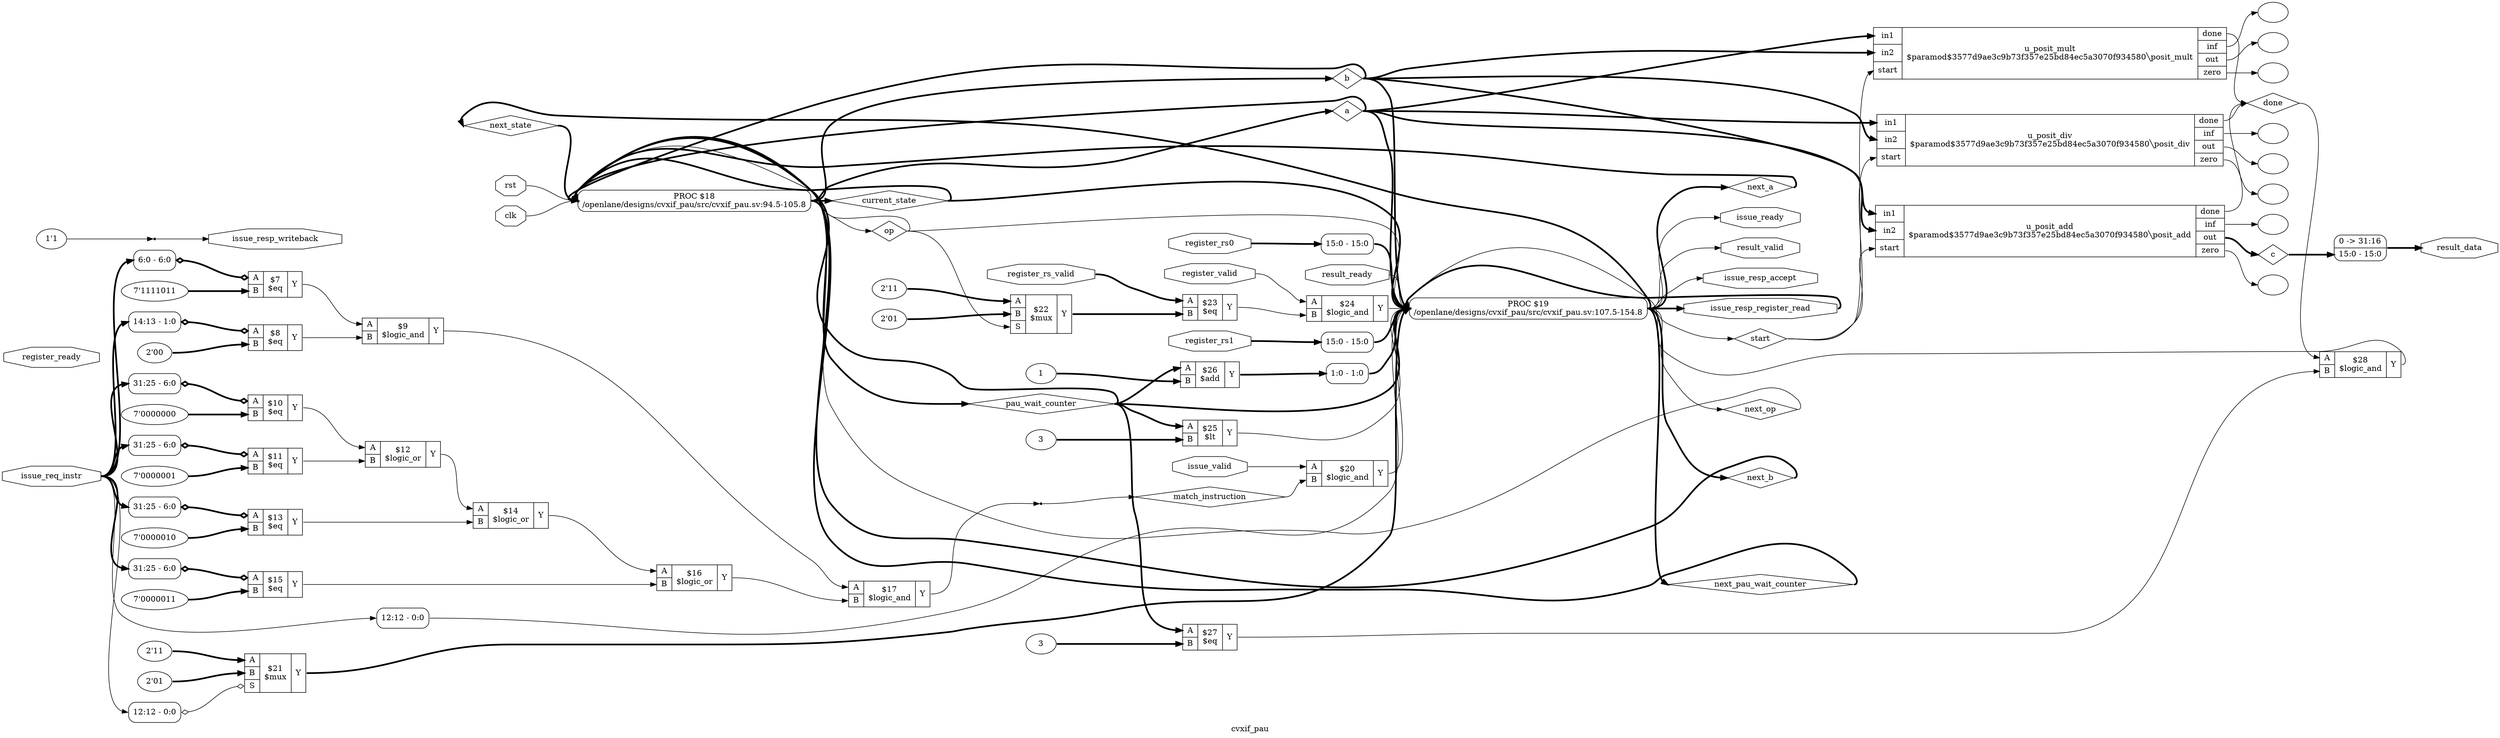 digraph "cvxif_pau" {
label="cvxif_pau";
rankdir="LR";
remincross=true;
n58 [ shape=diamond, label="next_state", color="black", fontcolor="black" ];
n59 [ shape=diamond, label="current_state", color="black", fontcolor="black" ];
n60 [ shape=diamond, label="match_instruction", color="black", fontcolor="black" ];
n61 [ shape=diamond, label="next_pau_wait_counter", color="black", fontcolor="black" ];
n62 [ shape=diamond, label="pau_wait_counter", color="black", fontcolor="black" ];
n63 [ shape=diamond, label="done", color="black", fontcolor="black" ];
n64 [ shape=diamond, label="start", color="black", fontcolor="black" ];
n65 [ shape=diamond, label="c", color="black", fontcolor="black" ];
n66 [ shape=diamond, label="next_b", color="black", fontcolor="black" ];
n67 [ shape=diamond, label="next_a", color="black", fontcolor="black" ];
n68 [ shape=diamond, label="b", color="black", fontcolor="black" ];
n69 [ shape=diamond, label="a", color="black", fontcolor="black" ];
n70 [ shape=diamond, label="next_op", color="black", fontcolor="black" ];
n71 [ shape=diamond, label="op", color="black", fontcolor="black" ];
n72 [ shape=octagon, label="result_data", color="black", fontcolor="black" ];
n73 [ shape=octagon, label="result_ready", color="black", fontcolor="black" ];
n74 [ shape=octagon, label="result_valid", color="black", fontcolor="black" ];
n75 [ shape=octagon, label="register_rs_valid", color="black", fontcolor="black" ];
n76 [ shape=octagon, label="register_rs1", color="black", fontcolor="black" ];
n77 [ shape=octagon, label="register_rs0", color="black", fontcolor="black" ];
n78 [ shape=octagon, label="register_ready", color="black", fontcolor="black" ];
n79 [ shape=octagon, label="register_valid", color="black", fontcolor="black" ];
n80 [ shape=octagon, label="issue_resp_register_read", color="black", fontcolor="black" ];
n81 [ shape=octagon, label="issue_resp_writeback", color="black", fontcolor="black" ];
n82 [ shape=octagon, label="issue_resp_accept", color="black", fontcolor="black" ];
n83 [ shape=octagon, label="issue_req_instr", color="black", fontcolor="black" ];
n84 [ shape=octagon, label="issue_ready", color="black", fontcolor="black" ];
n85 [ shape=octagon, label="issue_valid", color="black", fontcolor="black" ];
n86 [ shape=octagon, label="rst", color="black", fontcolor="black" ];
n87 [ shape=octagon, label="clk", color="black", fontcolor="black" ];
c91 [ shape=record, label="{{<p88> A|<p89> B}|$28\n$logic_and|{<p90> Y}}",  ];
v0 [ label="3" ];
c92 [ shape=record, label="{{<p88> A|<p89> B}|$27\n$eq|{<p90> Y}}",  ];
v1 [ label="1" ];
c93 [ shape=record, label="{{<p88> A|<p89> B}|$26\n$add|{<p90> Y}}",  ];
v2 [ label="3" ];
c94 [ shape=record, label="{{<p88> A|<p89> B}|$25\n$lt|{<p90> Y}}",  ];
c95 [ shape=record, label="{{<p88> A|<p89> B}|$24\n$logic_and|{<p90> Y}}",  ];
c96 [ shape=record, label="{{<p88> A|<p89> B}|$23\n$eq|{<p90> Y}}",  ];
v3 [ label="2'01" ];
v4 [ label="2'11" ];
c98 [ shape=record, label="{{<p88> A|<p89> B|<p97> S}|$22\n$mux|{<p90> Y}}",  ];
v6 [ label="2'01" ];
v7 [ label="2'11" ];
c99 [ shape=record, label="{{<p88> A|<p89> B|<p97> S}|$21\n$mux|{<p90> Y}}",  ];
x5 [ shape=record, style=rounded, label="<s0> 12:12 - 0:0 ", color="black", fontcolor="black" ];
x5:e -> c99:p97:w [arrowhead=odiamond, arrowtail=odiamond, dir=both, color="black", fontcolor="black", label=""];
c100 [ shape=record, label="{{<p88> A|<p89> B}|$20\n$logic_and|{<p90> Y}}",  ];
c101 [ shape=record, label="{{<p88> A|<p89> B}|$17\n$logic_and|{<p90> Y}}",  ];
c102 [ shape=record, label="{{<p88> A|<p89> B}|$16\n$logic_or|{<p90> Y}}",  ];
v8 [ label="7'0000011" ];
c103 [ shape=record, label="{{<p88> A|<p89> B}|$15\n$eq|{<p90> Y}}",  ];
x9 [ shape=record, style=rounded, label="<s0> 31:25 - 6:0 ", color="black", fontcolor="black" ];
x9:e -> c103:p88:w [arrowhead=odiamond, arrowtail=odiamond, dir=both, color="black", fontcolor="black", style="setlinewidth(3)", label=""];
c104 [ shape=record, label="{{<p88> A|<p89> B}|$14\n$logic_or|{<p90> Y}}",  ];
v10 [ label="7'0000010" ];
c105 [ shape=record, label="{{<p88> A|<p89> B}|$13\n$eq|{<p90> Y}}",  ];
x11 [ shape=record, style=rounded, label="<s0> 31:25 - 6:0 ", color="black", fontcolor="black" ];
x11:e -> c105:p88:w [arrowhead=odiamond, arrowtail=odiamond, dir=both, color="black", fontcolor="black", style="setlinewidth(3)", label=""];
c106 [ shape=record, label="{{<p88> A|<p89> B}|$12\n$logic_or|{<p90> Y}}",  ];
v12 [ label="7'0000001" ];
c107 [ shape=record, label="{{<p88> A|<p89> B}|$11\n$eq|{<p90> Y}}",  ];
x13 [ shape=record, style=rounded, label="<s0> 31:25 - 6:0 ", color="black", fontcolor="black" ];
x13:e -> c107:p88:w [arrowhead=odiamond, arrowtail=odiamond, dir=both, color="black", fontcolor="black", style="setlinewidth(3)", label=""];
v14 [ label="7'0000000" ];
c108 [ shape=record, label="{{<p88> A|<p89> B}|$10\n$eq|{<p90> Y}}",  ];
x15 [ shape=record, style=rounded, label="<s0> 31:25 - 6:0 ", color="black", fontcolor="black" ];
x15:e -> c108:p88:w [arrowhead=odiamond, arrowtail=odiamond, dir=both, color="black", fontcolor="black", style="setlinewidth(3)", label=""];
c109 [ shape=record, label="{{<p88> A|<p89> B}|$9\n$logic_and|{<p90> Y}}",  ];
v16 [ label="2'00" ];
c110 [ shape=record, label="{{<p88> A|<p89> B}|$8\n$eq|{<p90> Y}}",  ];
x17 [ shape=record, style=rounded, label="<s0> 14:13 - 1:0 ", color="black", fontcolor="black" ];
x17:e -> c110:p88:w [arrowhead=odiamond, arrowtail=odiamond, dir=both, color="black", fontcolor="black", style="setlinewidth(3)", label=""];
v18 [ label="7'1111011" ];
c111 [ shape=record, label="{{<p88> A|<p89> B}|$7\n$eq|{<p90> Y}}",  ];
x19 [ shape=record, style=rounded, label="<s0> 6:0 - 6:0 ", color="black", fontcolor="black" ];
x19:e -> c111:p88:w [arrowhead=odiamond, arrowtail=odiamond, dir=both, color="black", fontcolor="black", style="setlinewidth(3)", label=""];
v20 [ label="" ];
v21 [ label="" ];
v22 [ label="" ];
c117 [ shape=record, label="{{<p112> in1|<p113> in2|<p64> start}|u_posit_div\n$paramod$3577d9ae3c9b73f357e25bd84ec5a3070f934580&#9586;posit_div|{<p63> done|<p114> inf|<p115> out|<p116> zero}}",  ];
v23 [ label="" ];
v24 [ label="" ];
v25 [ label="" ];
c118 [ shape=record, label="{{<p112> in1|<p113> in2|<p64> start}|u_posit_mult\n$paramod$3577d9ae3c9b73f357e25bd84ec5a3070f934580&#9586;posit_mult|{<p63> done|<p114> inf|<p115> out|<p116> zero}}",  ];
v26 [ label="" ];
v27 [ label="" ];
c119 [ shape=record, label="{{<p112> in1|<p113> in2|<p64> start}|u_posit_add\n$paramod$3577d9ae3c9b73f357e25bd84ec5a3070f934580&#9586;posit_add|{<p63> done|<p114> inf|<p115> out|<p116> zero}}",  ];
x29 [ shape=record, style=rounded, label="<s0> 12:12 - 0:0 ", color="black", fontcolor="black" ];
x30 [ shape=record, style=rounded, label="<s0> 1:0 - 1:0 ", color="black", fontcolor="black" ];
x31 [ shape=record, style=rounded, label="<s0> 15:0 - 15:0 ", color="black", fontcolor="black" ];
x32 [ shape=record, style=rounded, label="<s0> 15:0 - 15:0 ", color="black", fontcolor="black" ];
p28 [shape=box, style=rounded, label="PROC $19\n/openlane/designs/cvxif_pau/src/cvxif_pau.sv:107.5-154.8", ];
p33 [shape=box, style=rounded, label="PROC $18\n/openlane/designs/cvxif_pau/src/cvxif_pau.sv:94.5-105.8", ];
x34 [shape=point, ];
v35 [ label="1'1" ];
x36 [shape=point, ];
x37 [ shape=record, style=rounded, label="0 -&gt; 31:16 |<s0> 15:0 - 15:0 ", color="black", fontcolor="black" ];
c95:p90:e -> p28:w [color="black", fontcolor="black", label=""];
c96:p90:e -> c95:p89:w [color="black", fontcolor="black", label=""];
c98:p90:e -> c96:p89:w [color="black", fontcolor="black", style="setlinewidth(3)", label=""];
c99:p90:e -> p28:w [color="black", fontcolor="black", style="setlinewidth(3)", label=""];
c100:p90:e -> p28:w [color="black", fontcolor="black", label=""];
c91:p90:e -> p28:w [color="black", fontcolor="black", label=""];
c92:p90:e -> c91:p89:w [color="black", fontcolor="black", label=""];
c101:p90:e -> x34:w [color="black", fontcolor="black", label=""];
c102:p90:e -> c101:p89:w [color="black", fontcolor="black", label=""];
c103:p90:e -> c102:p89:w [color="black", fontcolor="black", label=""];
c93:p90:e -> x30:s0:w [color="black", fontcolor="black", style="setlinewidth(3)", label=""];
c104:p90:e -> c102:p88:w [color="black", fontcolor="black", label=""];
c105:p90:e -> c104:p89:w [color="black", fontcolor="black", label=""];
c106:p90:e -> c104:p88:w [color="black", fontcolor="black", label=""];
c107:p90:e -> c106:p89:w [color="black", fontcolor="black", label=""];
c108:p90:e -> c106:p88:w [color="black", fontcolor="black", label=""];
c109:p90:e -> c101:p88:w [color="black", fontcolor="black", label=""];
c110:p90:e -> c109:p89:w [color="black", fontcolor="black", label=""];
c111:p90:e -> c109:p88:w [color="black", fontcolor="black", label=""];
p28:e -> n58:w [color="black", fontcolor="black", style="setlinewidth(3)", label=""];
n58:e -> p33:w [color="black", fontcolor="black", style="setlinewidth(3)", label=""];
p33:e -> n59:w [color="black", fontcolor="black", style="setlinewidth(3)", label=""];
n59:e -> p28:w [color="black", fontcolor="black", style="setlinewidth(3)", label=""];
n59:e -> p33:w [color="black", fontcolor="black", style="setlinewidth(3)", label=""];
x34:e -> n60:w [color="black", fontcolor="black", label=""];
n60:e -> c100:p89:w [color="black", fontcolor="black", label=""];
p28:e -> n61:w [color="black", fontcolor="black", style="setlinewidth(3)", label=""];
n61:e -> p33:w [color="black", fontcolor="black", style="setlinewidth(3)", label=""];
p33:e -> n62:w [color="black", fontcolor="black", style="setlinewidth(3)", label=""];
n62:e -> c92:p88:w [color="black", fontcolor="black", style="setlinewidth(3)", label=""];
n62:e -> c93:p88:w [color="black", fontcolor="black", style="setlinewidth(3)", label=""];
n62:e -> c94:p88:w [color="black", fontcolor="black", style="setlinewidth(3)", label=""];
n62:e -> p28:w [color="black", fontcolor="black", style="setlinewidth(3)", label=""];
n62:e -> p33:w [color="black", fontcolor="black", style="setlinewidth(3)", label=""];
c117:p63:e -> n63:w [color="black", fontcolor="black", label=""];
c118:p63:e -> n63:w [color="black", fontcolor="black", label=""];
c119:p63:e -> n63:w [color="black", fontcolor="black", label=""];
n63:e -> c91:p88:w [color="black", fontcolor="black", label=""];
p28:e -> n64:w [color="black", fontcolor="black", label=""];
n64:e -> c117:p64:w [color="black", fontcolor="black", label=""];
n64:e -> c118:p64:w [color="black", fontcolor="black", label=""];
n64:e -> c119:p64:w [color="black", fontcolor="black", label=""];
c119:p115:e -> n65:w [color="black", fontcolor="black", style="setlinewidth(3)", label=""];
n65:e -> x37:s0:w [color="black", fontcolor="black", style="setlinewidth(3)", label=""];
p28:e -> n66:w [color="black", fontcolor="black", style="setlinewidth(3)", label=""];
n66:e -> p33:w [color="black", fontcolor="black", style="setlinewidth(3)", label=""];
p28:e -> n67:w [color="black", fontcolor="black", style="setlinewidth(3)", label=""];
n67:e -> p33:w [color="black", fontcolor="black", style="setlinewidth(3)", label=""];
p33:e -> n68:w [color="black", fontcolor="black", style="setlinewidth(3)", label=""];
n68:e -> c117:p113:w [color="black", fontcolor="black", style="setlinewidth(3)", label=""];
n68:e -> c118:p113:w [color="black", fontcolor="black", style="setlinewidth(3)", label=""];
n68:e -> c119:p113:w [color="black", fontcolor="black", style="setlinewidth(3)", label=""];
n68:e -> p28:w [color="black", fontcolor="black", style="setlinewidth(3)", label=""];
n68:e -> p33:w [color="black", fontcolor="black", style="setlinewidth(3)", label=""];
p33:e -> n69:w [color="black", fontcolor="black", style="setlinewidth(3)", label=""];
n69:e -> c117:p112:w [color="black", fontcolor="black", style="setlinewidth(3)", label=""];
n69:e -> c118:p112:w [color="black", fontcolor="black", style="setlinewidth(3)", label=""];
n69:e -> c119:p112:w [color="black", fontcolor="black", style="setlinewidth(3)", label=""];
n69:e -> p28:w [color="black", fontcolor="black", style="setlinewidth(3)", label=""];
n69:e -> p33:w [color="black", fontcolor="black", style="setlinewidth(3)", label=""];
p28:e -> n70:w [color="black", fontcolor="black", label=""];
n70:e -> p33:w [color="black", fontcolor="black", label=""];
p33:e -> n71:w [color="black", fontcolor="black", label=""];
n71:e -> c98:p97:w [color="black", fontcolor="black", label=""];
n71:e -> p28:w [color="black", fontcolor="black", label=""];
n71:e -> p33:w [color="black", fontcolor="black", label=""];
x37:e -> n72:w [color="black", fontcolor="black", style="setlinewidth(3)", label=""];
n73:e -> p28:w [color="black", fontcolor="black", label=""];
p28:e -> n74:w [color="black", fontcolor="black", label=""];
n75:e -> c96:p88:w [color="black", fontcolor="black", style="setlinewidth(3)", label=""];
n76:e -> x32:s0:w [color="black", fontcolor="black", style="setlinewidth(3)", label=""];
n77:e -> x31:s0:w [color="black", fontcolor="black", style="setlinewidth(3)", label=""];
n79:e -> c95:p88:w [color="black", fontcolor="black", label=""];
c94:p90:e -> p28:w [color="black", fontcolor="black", label=""];
p28:e -> n80:w [color="black", fontcolor="black", style="setlinewidth(3)", label=""];
n80:e -> p28:w [color="black", fontcolor="black", style="setlinewidth(3)", label=""];
x36:e -> n81:w [color="black", fontcolor="black", label=""];
p28:e -> n82:w [color="black", fontcolor="black", label=""];
n83:e -> x11:s0:w [color="black", fontcolor="black", style="setlinewidth(3)", label=""];
n83:e -> x13:s0:w [color="black", fontcolor="black", style="setlinewidth(3)", label=""];
n83:e -> x15:s0:w [color="black", fontcolor="black", style="setlinewidth(3)", label=""];
n83:e -> x17:s0:w [color="black", fontcolor="black", style="setlinewidth(3)", label=""];
n83:e -> x19:s0:w [color="black", fontcolor="black", style="setlinewidth(3)", label=""];
n83:e -> x29:s0:w [color="black", fontcolor="black", label=""];
n83:e -> x5:s0:w [color="black", fontcolor="black", label=""];
n83:e -> x9:s0:w [color="black", fontcolor="black", style="setlinewidth(3)", label=""];
p28:e -> n84:w [color="black", fontcolor="black", label=""];
n85:e -> c100:p88:w [color="black", fontcolor="black", label=""];
n86:e -> p33:w [color="black", fontcolor="black", label=""];
n87:e -> p33:w [color="black", fontcolor="black", label=""];
v0:e -> c92:p89:w [color="black", fontcolor="black", style="setlinewidth(3)", label=""];
v1:e -> c93:p89:w [color="black", fontcolor="black", style="setlinewidth(3)", label=""];
v10:e -> c105:p89:w [color="black", fontcolor="black", style="setlinewidth(3)", label=""];
v12:e -> c107:p89:w [color="black", fontcolor="black", style="setlinewidth(3)", label=""];
v14:e -> c108:p89:w [color="black", fontcolor="black", style="setlinewidth(3)", label=""];
v16:e -> c110:p89:w [color="black", fontcolor="black", style="setlinewidth(3)", label=""];
v18:e -> c111:p89:w [color="black", fontcolor="black", style="setlinewidth(3)", label=""];
v2:e -> c94:p89:w [color="black", fontcolor="black", style="setlinewidth(3)", label=""];
c117:p116:e -> v20:w [color="black", fontcolor="black", label=""];
c117:p114:e -> v21:w [color="black", fontcolor="black", label=""];
c117:p115:e -> v22:w [color="black", fontcolor="black", label=""];
c118:p116:e -> v23:w [color="black", fontcolor="black", label=""];
c118:p114:e -> v24:w [color="black", fontcolor="black", label=""];
c118:p115:e -> v25:w [color="black", fontcolor="black", label=""];
c119:p116:e -> v26:w [color="black", fontcolor="black", label=""];
c119:p114:e -> v27:w [color="black", fontcolor="black", label=""];
v3:e -> c98:p89:w [color="black", fontcolor="black", style="setlinewidth(3)", label=""];
v35:e -> x36:w [color="black", fontcolor="black", label=""];
v4:e -> c98:p88:w [color="black", fontcolor="black", style="setlinewidth(3)", label=""];
v6:e -> c99:p89:w [color="black", fontcolor="black", style="setlinewidth(3)", label=""];
v7:e -> c99:p88:w [color="black", fontcolor="black", style="setlinewidth(3)", label=""];
v8:e -> c103:p89:w [color="black", fontcolor="black", style="setlinewidth(3)", label=""];
x29:e -> p28:w [color="black", fontcolor="black", label=""];
x30:e -> p28:w [color="black", fontcolor="black", style="setlinewidth(3)", label=""];
x31:e -> p28:w [color="black", fontcolor="black", style="setlinewidth(3)", label=""];
x32:e -> p28:w [color="black", fontcolor="black", style="setlinewidth(3)", label=""];
}
